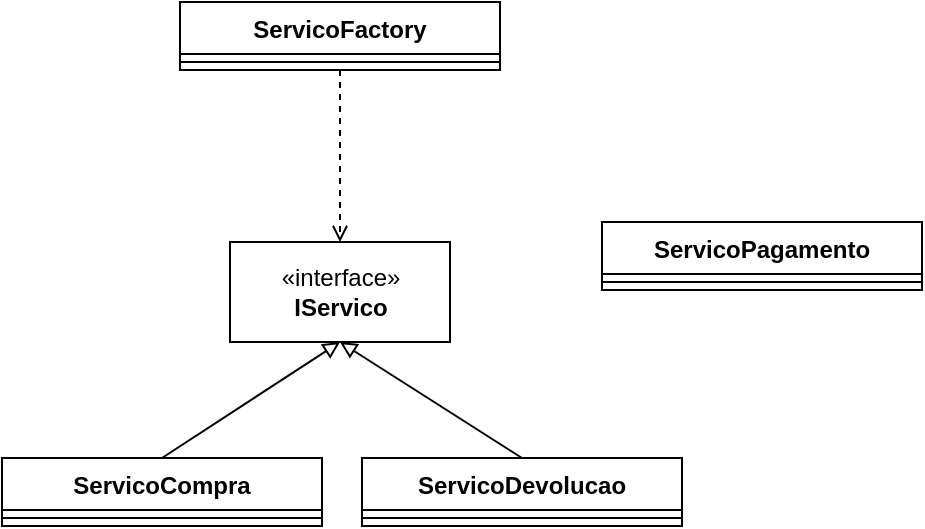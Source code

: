 <mxfile version="20.5.1" type="device"><diagram id="tg7QSxPTMBiOcH-fETx1" name="Página-1"><mxGraphModel dx="782" dy="553" grid="1" gridSize="10" guides="1" tooltips="1" connect="1" arrows="1" fold="1" page="1" pageScale="1" pageWidth="827" pageHeight="1169" math="0" shadow="0"><root><mxCell id="0"/><mxCell id="1" parent="0"/><mxCell id="2633sSsZrTR0Ta8Fwf0D-1" value="«interface»&lt;br&gt;&lt;b&gt;IServico&lt;/b&gt;" style="html=1;" vertex="1" parent="1"><mxGeometry x="304" y="500" width="110" height="50" as="geometry"/></mxCell><mxCell id="2633sSsZrTR0Ta8Fwf0D-19" style="edgeStyle=none;rounded=0;orthogonalLoop=1;jettySize=auto;html=1;exitX=0.5;exitY=1;exitDx=0;exitDy=0;entryX=0.5;entryY=0;entryDx=0;entryDy=0;endArrow=open;endFill=0;dashed=1;" edge="1" parent="1" source="2633sSsZrTR0Ta8Fwf0D-4" target="2633sSsZrTR0Ta8Fwf0D-1"><mxGeometry relative="1" as="geometry"/></mxCell><mxCell id="2633sSsZrTR0Ta8Fwf0D-4" value="ServicoFactory" style="swimlane;fontStyle=1;align=center;verticalAlign=top;childLayout=stackLayout;horizontal=1;startSize=26;horizontalStack=0;resizeParent=1;resizeParentMax=0;resizeLast=0;collapsible=1;marginBottom=0;" vertex="1" parent="1"><mxGeometry x="279" y="380" width="160" height="34" as="geometry"/></mxCell><mxCell id="2633sSsZrTR0Ta8Fwf0D-6" value="" style="line;strokeWidth=1;fillColor=none;align=left;verticalAlign=middle;spacingTop=-1;spacingLeft=3;spacingRight=3;rotatable=0;labelPosition=right;points=[];portConstraint=eastwest;strokeColor=inherit;" vertex="1" parent="2633sSsZrTR0Ta8Fwf0D-4"><mxGeometry y="26" width="160" height="8" as="geometry"/></mxCell><mxCell id="2633sSsZrTR0Ta8Fwf0D-18" style="edgeStyle=none;rounded=0;orthogonalLoop=1;jettySize=auto;html=1;exitX=0.5;exitY=0;exitDx=0;exitDy=0;entryX=0.5;entryY=1;entryDx=0;entryDy=0;endArrow=block;endFill=0;" edge="1" parent="1" source="2633sSsZrTR0Ta8Fwf0D-8" target="2633sSsZrTR0Ta8Fwf0D-1"><mxGeometry relative="1" as="geometry"/></mxCell><mxCell id="2633sSsZrTR0Ta8Fwf0D-8" value="ServicoDevolucao" style="swimlane;fontStyle=1;align=center;verticalAlign=top;childLayout=stackLayout;horizontal=1;startSize=26;horizontalStack=0;resizeParent=1;resizeParentMax=0;resizeLast=0;collapsible=1;marginBottom=0;" vertex="1" parent="1"><mxGeometry x="370" y="608" width="160" height="34" as="geometry"/></mxCell><mxCell id="2633sSsZrTR0Ta8Fwf0D-9" value="" style="line;strokeWidth=1;fillColor=none;align=left;verticalAlign=middle;spacingTop=-1;spacingLeft=3;spacingRight=3;rotatable=0;labelPosition=right;points=[];portConstraint=eastwest;strokeColor=inherit;" vertex="1" parent="2633sSsZrTR0Ta8Fwf0D-8"><mxGeometry y="26" width="160" height="8" as="geometry"/></mxCell><mxCell id="2633sSsZrTR0Ta8Fwf0D-14" style="rounded=0;orthogonalLoop=1;jettySize=auto;html=1;exitX=0.5;exitY=0;exitDx=0;exitDy=0;entryX=0.5;entryY=1;entryDx=0;entryDy=0;endArrow=block;endFill=0;" edge="1" parent="1" source="2633sSsZrTR0Ta8Fwf0D-10" target="2633sSsZrTR0Ta8Fwf0D-1"><mxGeometry relative="1" as="geometry"/></mxCell><mxCell id="2633sSsZrTR0Ta8Fwf0D-10" value="ServicoCompra" style="swimlane;fontStyle=1;align=center;verticalAlign=top;childLayout=stackLayout;horizontal=1;startSize=26;horizontalStack=0;resizeParent=1;resizeParentMax=0;resizeLast=0;collapsible=1;marginBottom=0;" vertex="1" parent="1"><mxGeometry x="190" y="608" width="160" height="34" as="geometry"/></mxCell><mxCell id="2633sSsZrTR0Ta8Fwf0D-11" value="" style="line;strokeWidth=1;fillColor=none;align=left;verticalAlign=middle;spacingTop=-1;spacingLeft=3;spacingRight=3;rotatable=0;labelPosition=right;points=[];portConstraint=eastwest;strokeColor=inherit;" vertex="1" parent="2633sSsZrTR0Ta8Fwf0D-10"><mxGeometry y="26" width="160" height="8" as="geometry"/></mxCell><mxCell id="2633sSsZrTR0Ta8Fwf0D-12" value="ServicoPagamento" style="swimlane;fontStyle=1;align=center;verticalAlign=top;childLayout=stackLayout;horizontal=1;startSize=26;horizontalStack=0;resizeParent=1;resizeParentMax=0;resizeLast=0;collapsible=1;marginBottom=0;" vertex="1" parent="1"><mxGeometry x="490" y="490" width="160" height="34" as="geometry"/></mxCell><mxCell id="2633sSsZrTR0Ta8Fwf0D-13" value="" style="line;strokeWidth=1;fillColor=none;align=left;verticalAlign=middle;spacingTop=-1;spacingLeft=3;spacingRight=3;rotatable=0;labelPosition=right;points=[];portConstraint=eastwest;strokeColor=inherit;" vertex="1" parent="2633sSsZrTR0Ta8Fwf0D-12"><mxGeometry y="26" width="160" height="8" as="geometry"/></mxCell></root></mxGraphModel></diagram></mxfile>
